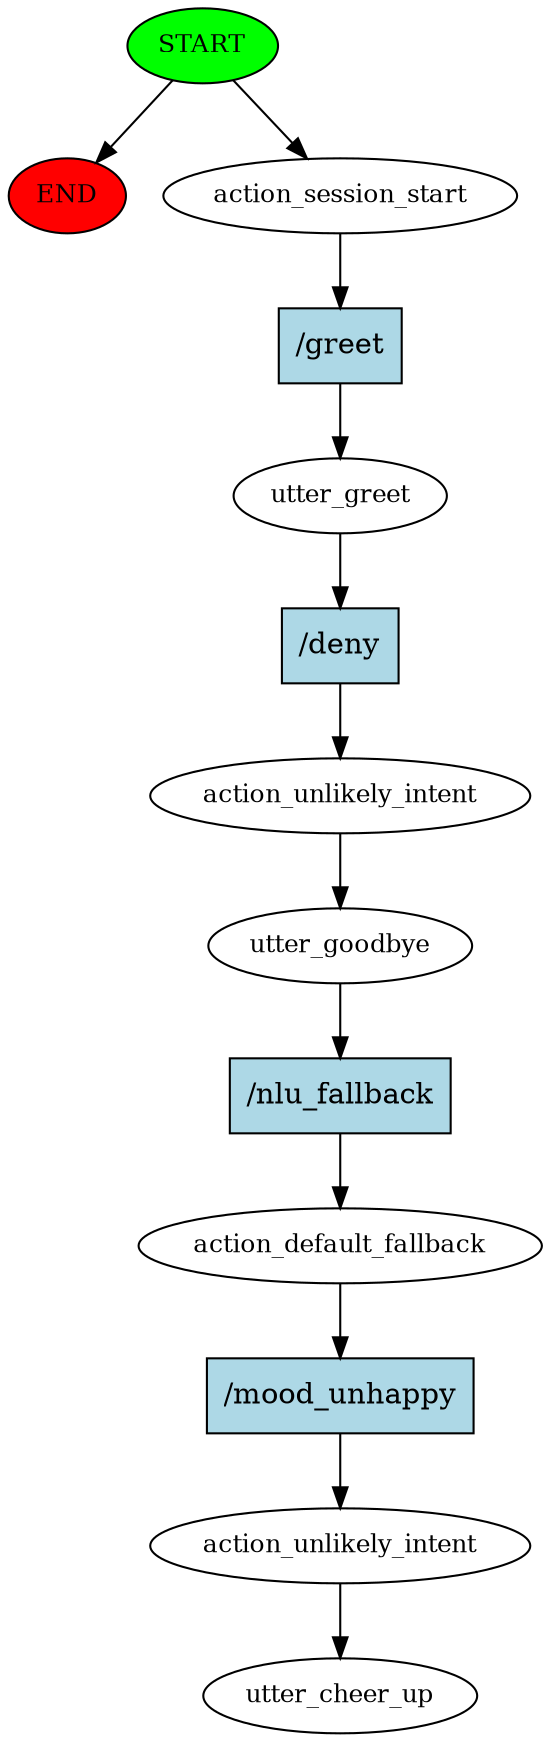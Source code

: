 digraph  {
0 [class="start active", fillcolor=green, fontsize=12, label=START, style=filled];
"-1" [class=end, fillcolor=red, fontsize=12, label=END, style=filled];
1 [class=active, fontsize=12, label=action_session_start];
2 [class=active, fontsize=12, label=utter_greet];
3 [class=active, fontsize=12, label=action_unlikely_intent];
4 [class=active, fontsize=12, label=utter_goodbye];
5 [class=active, fontsize=12, label=action_default_fallback];
6 [class=active, fontsize=12, label=action_unlikely_intent];
7 [class="dashed active", fontsize=12, label=utter_cheer_up];
8 [class="intent active", fillcolor=lightblue, label="/greet", shape=rect, style=filled];
9 [class="intent active", fillcolor=lightblue, label="/deny", shape=rect, style=filled];
10 [class="intent active", fillcolor=lightblue, label="/nlu_fallback", shape=rect, style=filled];
11 [class="intent active", fillcolor=lightblue, label="/mood_unhappy", shape=rect, style=filled];
0 -> "-1"  [class="", key=NONE, label=""];
0 -> 1  [class=active, key=NONE, label=""];
1 -> 8  [class=active, key=0];
2 -> 9  [class=active, key=0];
3 -> 4  [class=active, key=NONE, label=""];
4 -> 10  [class=active, key=0];
5 -> 11  [class=active, key=0];
6 -> 7  [class=active, key=NONE, label=""];
8 -> 2  [class=active, key=0];
9 -> 3  [class=active, key=0];
10 -> 5  [class=active, key=0];
11 -> 6  [class=active, key=0];
}
